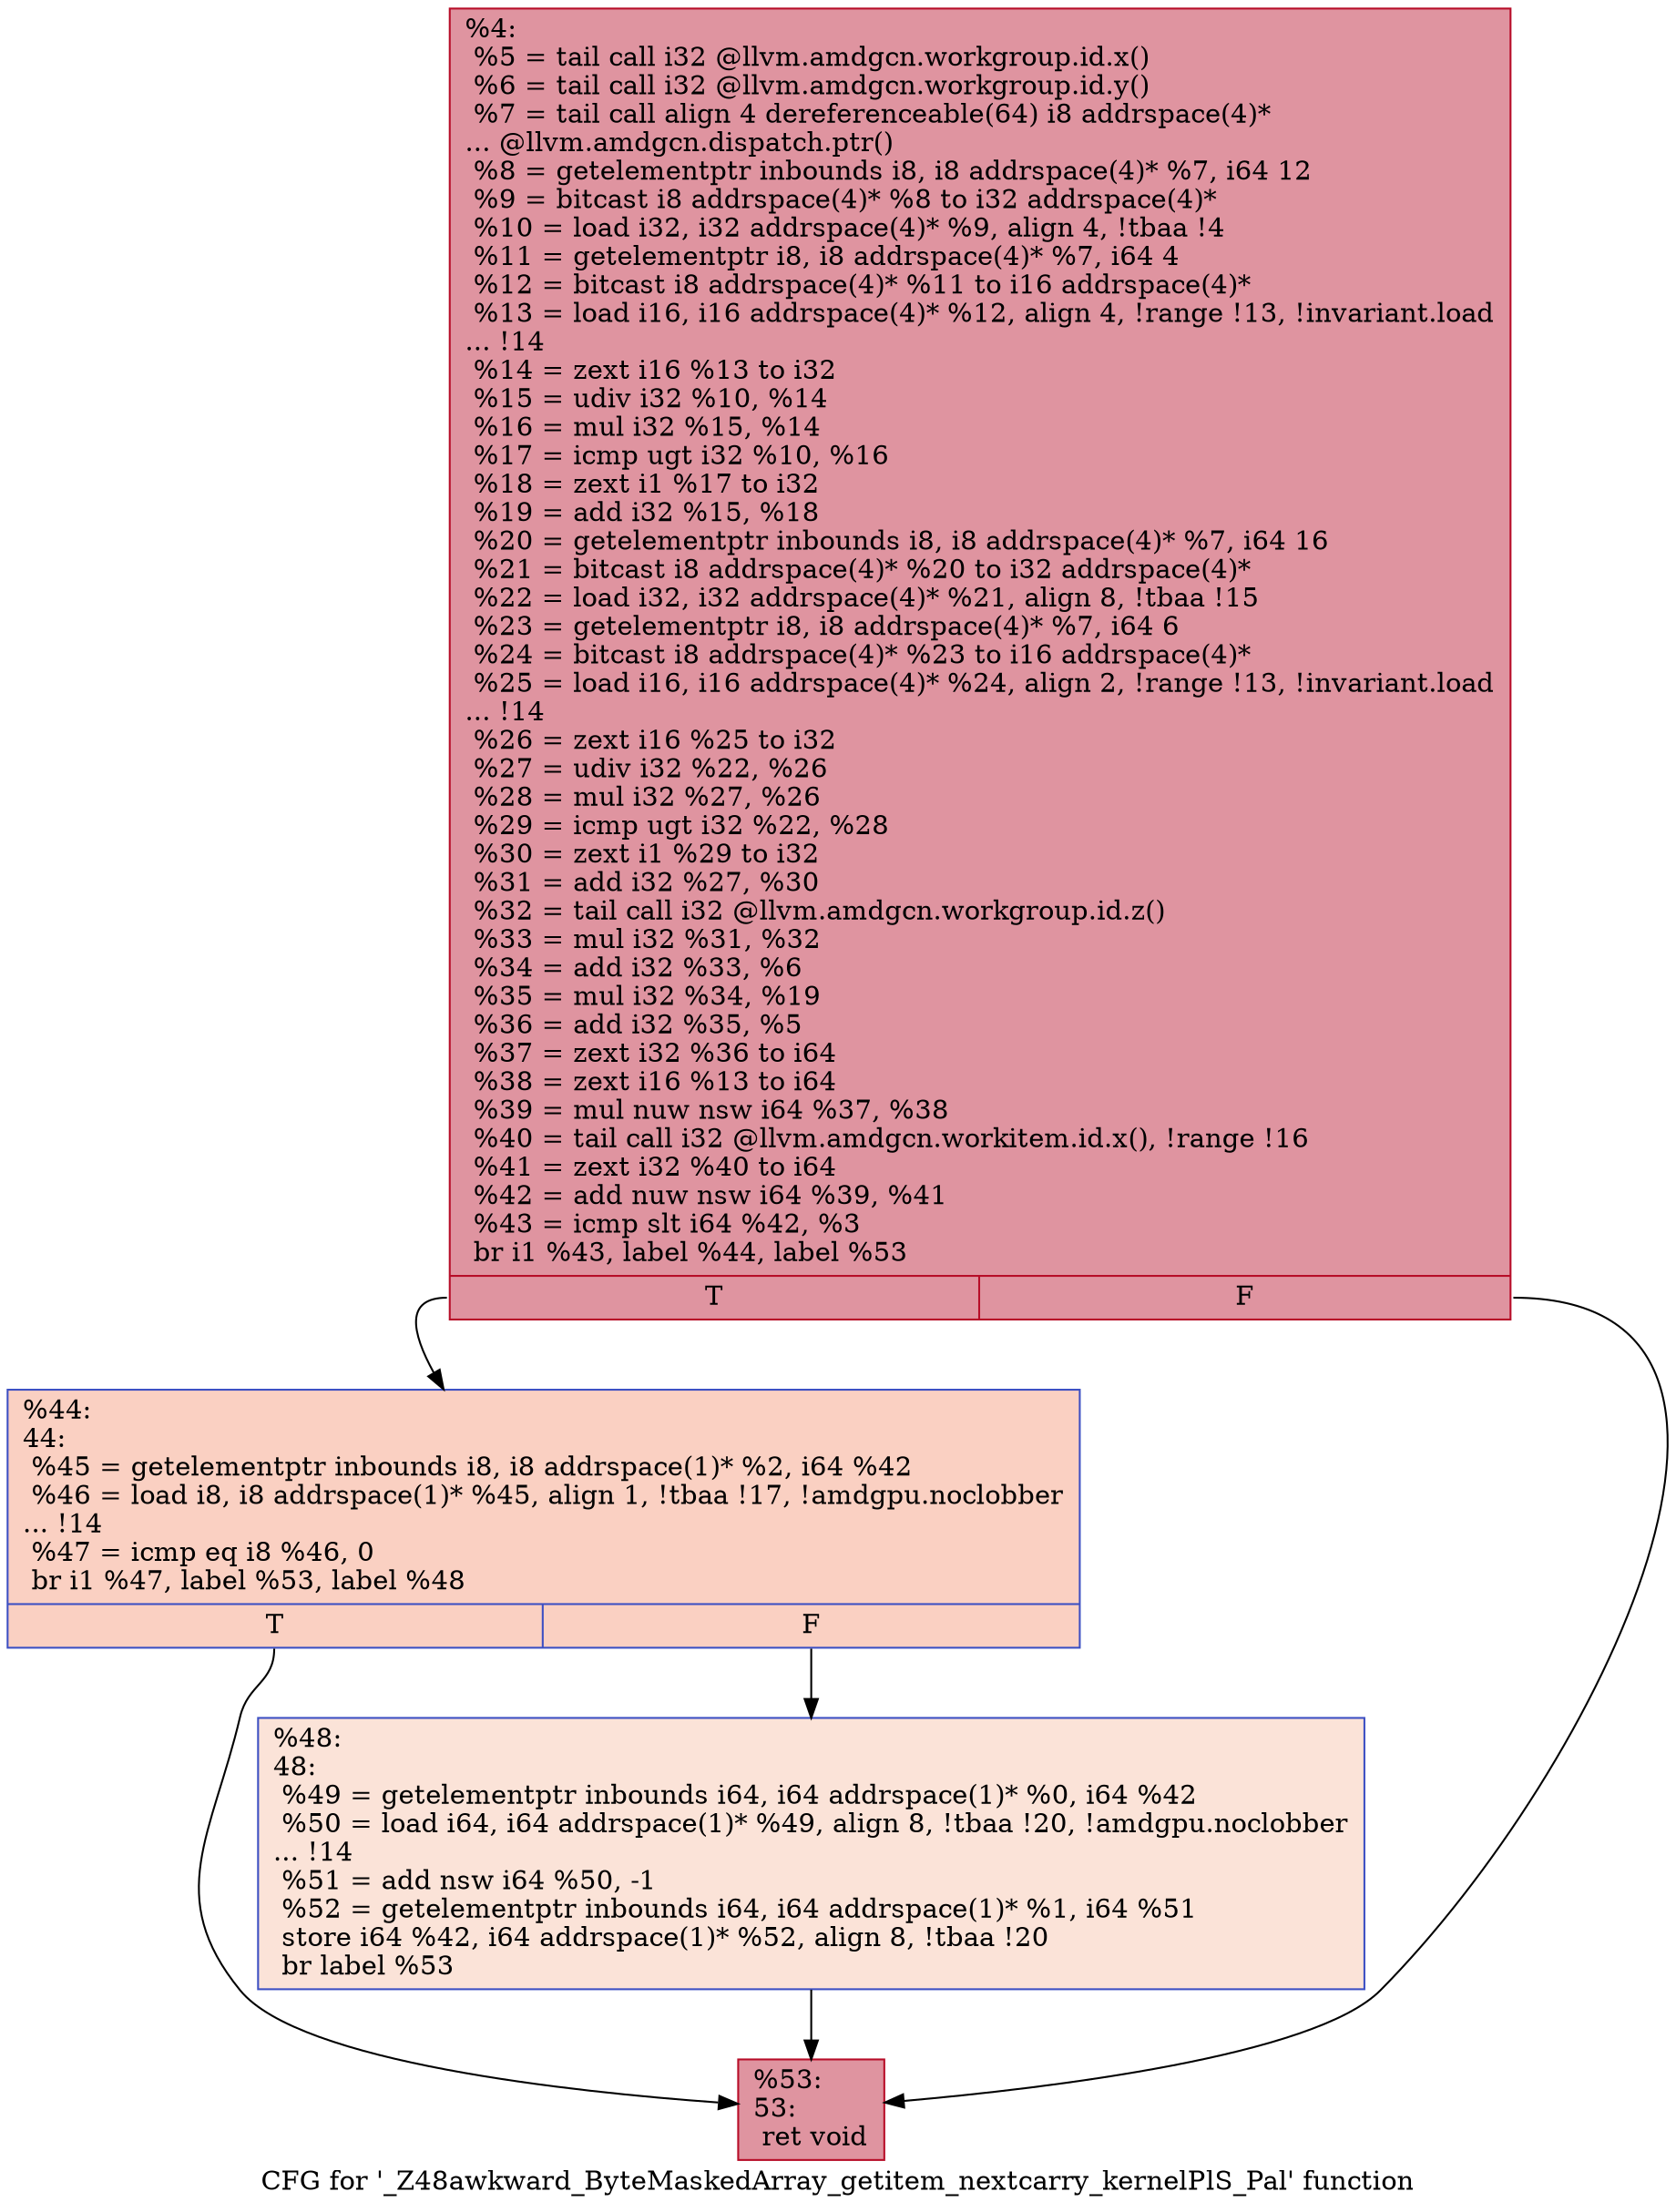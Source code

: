 digraph "CFG for '_Z48awkward_ByteMaskedArray_getitem_nextcarry_kernelPlS_Pal' function" {
	label="CFG for '_Z48awkward_ByteMaskedArray_getitem_nextcarry_kernelPlS_Pal' function";

	Node0x50429d0 [shape=record,color="#b70d28ff", style=filled, fillcolor="#b70d2870",label="{%4:\l  %5 = tail call i32 @llvm.amdgcn.workgroup.id.x()\l  %6 = tail call i32 @llvm.amdgcn.workgroup.id.y()\l  %7 = tail call align 4 dereferenceable(64) i8 addrspace(4)*\l... @llvm.amdgcn.dispatch.ptr()\l  %8 = getelementptr inbounds i8, i8 addrspace(4)* %7, i64 12\l  %9 = bitcast i8 addrspace(4)* %8 to i32 addrspace(4)*\l  %10 = load i32, i32 addrspace(4)* %9, align 4, !tbaa !4\l  %11 = getelementptr i8, i8 addrspace(4)* %7, i64 4\l  %12 = bitcast i8 addrspace(4)* %11 to i16 addrspace(4)*\l  %13 = load i16, i16 addrspace(4)* %12, align 4, !range !13, !invariant.load\l... !14\l  %14 = zext i16 %13 to i32\l  %15 = udiv i32 %10, %14\l  %16 = mul i32 %15, %14\l  %17 = icmp ugt i32 %10, %16\l  %18 = zext i1 %17 to i32\l  %19 = add i32 %15, %18\l  %20 = getelementptr inbounds i8, i8 addrspace(4)* %7, i64 16\l  %21 = bitcast i8 addrspace(4)* %20 to i32 addrspace(4)*\l  %22 = load i32, i32 addrspace(4)* %21, align 8, !tbaa !15\l  %23 = getelementptr i8, i8 addrspace(4)* %7, i64 6\l  %24 = bitcast i8 addrspace(4)* %23 to i16 addrspace(4)*\l  %25 = load i16, i16 addrspace(4)* %24, align 2, !range !13, !invariant.load\l... !14\l  %26 = zext i16 %25 to i32\l  %27 = udiv i32 %22, %26\l  %28 = mul i32 %27, %26\l  %29 = icmp ugt i32 %22, %28\l  %30 = zext i1 %29 to i32\l  %31 = add i32 %27, %30\l  %32 = tail call i32 @llvm.amdgcn.workgroup.id.z()\l  %33 = mul i32 %31, %32\l  %34 = add i32 %33, %6\l  %35 = mul i32 %34, %19\l  %36 = add i32 %35, %5\l  %37 = zext i32 %36 to i64\l  %38 = zext i16 %13 to i64\l  %39 = mul nuw nsw i64 %37, %38\l  %40 = tail call i32 @llvm.amdgcn.workitem.id.x(), !range !16\l  %41 = zext i32 %40 to i64\l  %42 = add nuw nsw i64 %39, %41\l  %43 = icmp slt i64 %42, %3\l  br i1 %43, label %44, label %53\l|{<s0>T|<s1>F}}"];
	Node0x50429d0:s0 -> Node0x5046be0;
	Node0x50429d0:s1 -> Node0x5046c70;
	Node0x5046be0 [shape=record,color="#3d50c3ff", style=filled, fillcolor="#f3947570",label="{%44:\l44:                                               \l  %45 = getelementptr inbounds i8, i8 addrspace(1)* %2, i64 %42\l  %46 = load i8, i8 addrspace(1)* %45, align 1, !tbaa !17, !amdgpu.noclobber\l... !14\l  %47 = icmp eq i8 %46, 0\l  br i1 %47, label %53, label %48\l|{<s0>T|<s1>F}}"];
	Node0x5046be0:s0 -> Node0x5046c70;
	Node0x5046be0:s1 -> Node0x50470d0;
	Node0x50470d0 [shape=record,color="#3d50c3ff", style=filled, fillcolor="#f6bfa670",label="{%48:\l48:                                               \l  %49 = getelementptr inbounds i64, i64 addrspace(1)* %0, i64 %42\l  %50 = load i64, i64 addrspace(1)* %49, align 8, !tbaa !20, !amdgpu.noclobber\l... !14\l  %51 = add nsw i64 %50, -1\l  %52 = getelementptr inbounds i64, i64 addrspace(1)* %1, i64 %51\l  store i64 %42, i64 addrspace(1)* %52, align 8, !tbaa !20\l  br label %53\l}"];
	Node0x50470d0 -> Node0x5046c70;
	Node0x5046c70 [shape=record,color="#b70d28ff", style=filled, fillcolor="#b70d2870",label="{%53:\l53:                                               \l  ret void\l}"];
}
